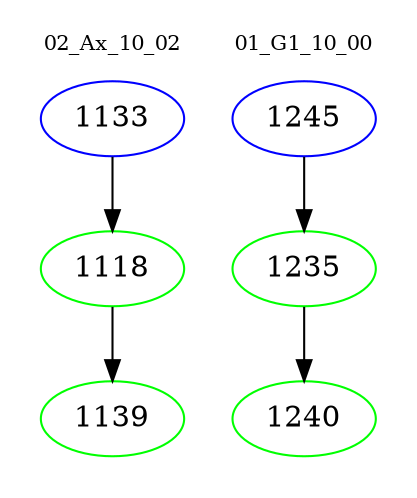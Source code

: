 digraph{
subgraph cluster_0 {
color = white
label = "02_Ax_10_02";
fontsize=10;
T0_1133 [label="1133", color="blue"]
T0_1133 -> T0_1118 [color="black"]
T0_1118 [label="1118", color="green"]
T0_1118 -> T0_1139 [color="black"]
T0_1139 [label="1139", color="green"]
}
subgraph cluster_1 {
color = white
label = "01_G1_10_00";
fontsize=10;
T1_1245 [label="1245", color="blue"]
T1_1245 -> T1_1235 [color="black"]
T1_1235 [label="1235", color="green"]
T1_1235 -> T1_1240 [color="black"]
T1_1240 [label="1240", color="green"]
}
}
